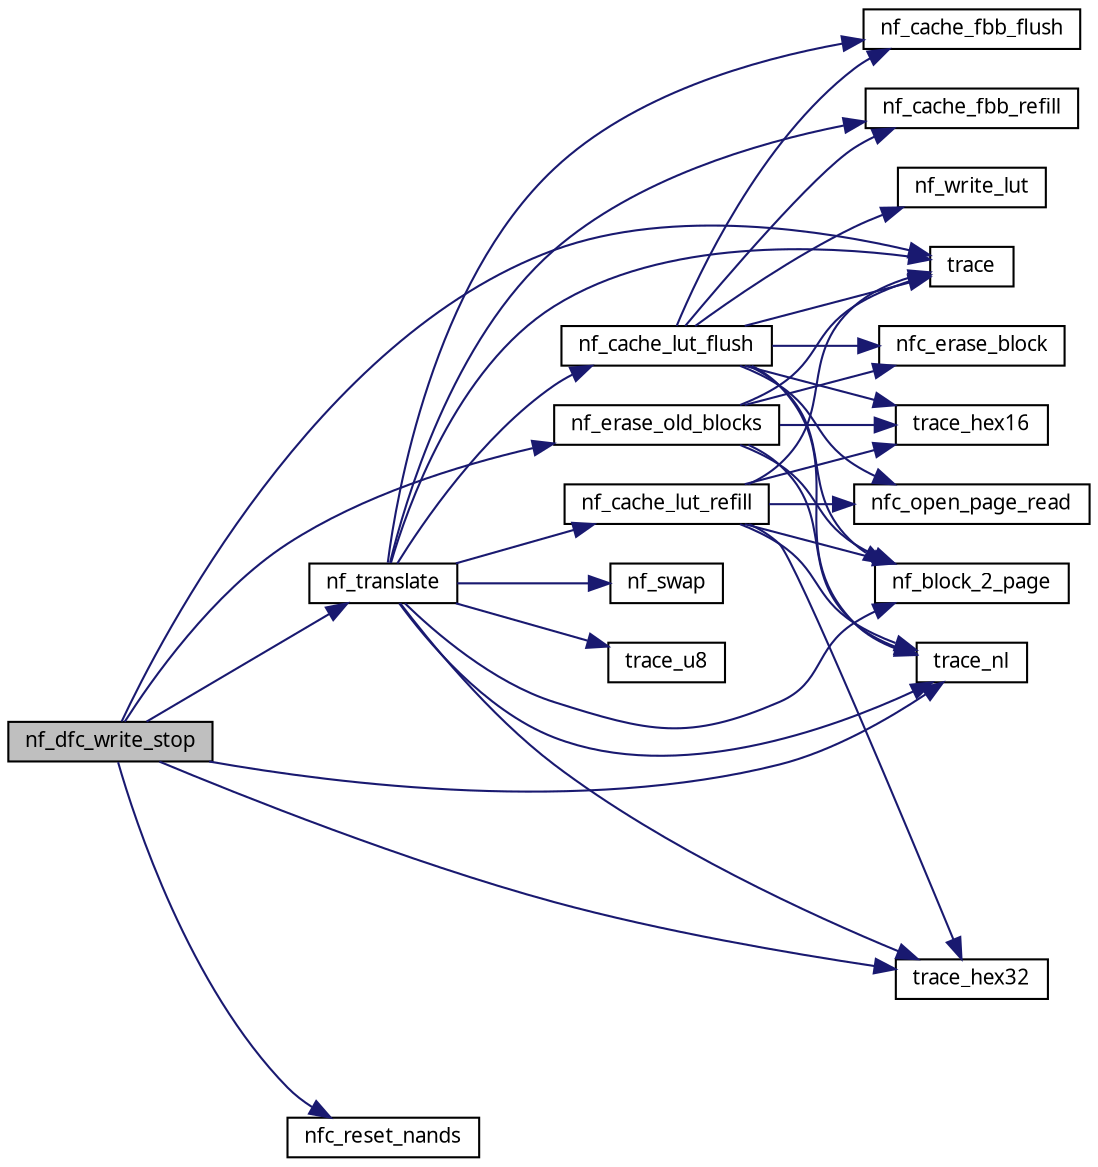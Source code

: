 digraph G
{
  edge [fontname="FreeSans.ttf",fontsize=10,labelfontname="FreeSans.ttf",labelfontsize=10];
  node [fontname="FreeSans.ttf",fontsize=10,shape=record];
  rankdir=LR;
  Node1 [label="nf_dfc_write_stop",height=0.2,width=0.4,color="black", fillcolor="grey75", style="filled" fontcolor="black"];
  Node1 -> Node2 [color="midnightblue",fontsize=10,style="solid",fontname="FreeSans.ttf"];
  Node2 [label="nf_erase_old_blocks",height=0.2,width=0.4,color="black", fillcolor="white", style="filled",URL="$a00062.html#2c6a8d4ffdfab1c8062c4909cf19c563",tooltip="Erase the source blocks."];
  Node2 -> Node3 [color="midnightblue",fontsize=10,style="solid",fontname="FreeSans.ttf"];
  Node3 [label="nf_block_2_page",height=0.2,width=0.4,color="black", fillcolor="white", style="filled",URL="$a00062.html#f713bee0ed464d2bfa6876cd9d4ef296"];
  Node2 -> Node4 [color="midnightblue",fontsize=10,style="solid",fontname="FreeSans.ttf"];
  Node4 [label="nfc_erase_block",height=0.2,width=0.4,color="black", fillcolor="white", style="filled",URL="$a00060.html#4a7f7eed66f5eb678e4a96ae5dc32486",tooltip="Erases a block."];
  Node2 -> Node5 [color="midnightblue",fontsize=10,style="solid",fontname="FreeSans.ttf"];
  Node5 [label="trace",height=0.2,width=0.4,color="black", fillcolor="white", style="filled",URL="$a00043.html#33937de27cd71c4dab3027caaae4fdf9",tooltip="Fonction used for send a texte on OCD/Serial Debug Interface."];
  Node2 -> Node6 [color="midnightblue",fontsize=10,style="solid",fontname="FreeSans.ttf"];
  Node6 [label="trace_hex16",height=0.2,width=0.4,color="black", fillcolor="white", style="filled",URL="$a00043.html#b2fa7a964f1f12c6d41357ac95c452a9"];
  Node2 -> Node7 [color="midnightblue",fontsize=10,style="solid",fontname="FreeSans.ttf"];
  Node7 [label="trace_nl",height=0.2,width=0.4,color="black", fillcolor="white", style="filled",URL="$a00043.html#9b606c2b7ffbe1b46600f9719fc6caa6"];
  Node1 -> Node8 [color="midnightblue",fontsize=10,style="solid",fontname="FreeSans.ttf"];
  Node8 [label="nf_translate",height=0.2,width=0.4,color="black", fillcolor="white", style="filled",URL="$a00062.html#4a1dd64acf67b8ab91e9ea1c0b976c4f",tooltip="Translate a logical sector to physical parameters."];
  Node8 -> Node3 [color="midnightblue",fontsize=10,style="solid",fontname="FreeSans.ttf"];
  Node8 -> Node9 [color="midnightblue",fontsize=10,style="solid",fontname="FreeSans.ttf"];
  Node9 [label="nf_cache_fbb_flush",height=0.2,width=0.4,color="black", fillcolor="white", style="filled",URL="$a00062.html#4eb467f47ee05e8b863e8da657db4c2f",tooltip="Flushes the FBB cache into a new FBB entry."];
  Node8 -> Node10 [color="midnightblue",fontsize=10,style="solid",fontname="FreeSans.ttf"];
  Node10 [label="nf_cache_fbb_refill",height=0.2,width=0.4,color="black", fillcolor="white", style="filled",URL="$a00062.html#524dde7169bece3f9ce79e1c56d7412b",tooltip="Reload the FBB cache memory, starting from 0."];
  Node8 -> Node11 [color="midnightblue",fontsize=10,style="solid",fontname="FreeSans.ttf"];
  Node11 [label="nf_cache_lut_flush",height=0.2,width=0.4,color="black", fillcolor="white", style="filled",URL="$a00062.html#c029fba5c62db088a077b69802d61f91",tooltip="Flushes the LUT cache into a new LUT entry."];
  Node11 -> Node3 [color="midnightblue",fontsize=10,style="solid",fontname="FreeSans.ttf"];
  Node11 -> Node9 [color="midnightblue",fontsize=10,style="solid",fontname="FreeSans.ttf"];
  Node11 -> Node10 [color="midnightblue",fontsize=10,style="solid",fontname="FreeSans.ttf"];
  Node11 -> Node12 [color="midnightblue",fontsize=10,style="solid",fontname="FreeSans.ttf"];
  Node12 [label="nf_write_lut",height=0.2,width=0.4,color="black", fillcolor="white", style="filled",URL="$a00062.html#4033ef04a3cbd39dc9d6071c6d7c2a9b",tooltip="Writes a LUT in memory from a buffer."];
  Node11 -> Node4 [color="midnightblue",fontsize=10,style="solid",fontname="FreeSans.ttf"];
  Node11 -> Node13 [color="midnightblue",fontsize=10,style="solid",fontname="FreeSans.ttf"];
  Node13 [label="nfc_open_page_read",height=0.2,width=0.4,color="black", fillcolor="white", style="filled",URL="$a00060.html#a0a322a0237ff247248591adb2b10fab",tooltip="Opens a page for read."];
  Node11 -> Node5 [color="midnightblue",fontsize=10,style="solid",fontname="FreeSans.ttf"];
  Node11 -> Node6 [color="midnightblue",fontsize=10,style="solid",fontname="FreeSans.ttf"];
  Node11 -> Node7 [color="midnightblue",fontsize=10,style="solid",fontname="FreeSans.ttf"];
  Node8 -> Node14 [color="midnightblue",fontsize=10,style="solid",fontname="FreeSans.ttf"];
  Node14 [label="nf_cache_lut_refill",height=0.2,width=0.4,color="black", fillcolor="white", style="filled",URL="$a00062.html#a41b7176d88738a2110b2f2e840f73ac",tooltip="Reload the LUT cache memory, starting from the specified logical block number given..."];
  Node14 -> Node3 [color="midnightblue",fontsize=10,style="solid",fontname="FreeSans.ttf"];
  Node14 -> Node13 [color="midnightblue",fontsize=10,style="solid",fontname="FreeSans.ttf"];
  Node14 -> Node5 [color="midnightblue",fontsize=10,style="solid",fontname="FreeSans.ttf"];
  Node14 -> Node6 [color="midnightblue",fontsize=10,style="solid",fontname="FreeSans.ttf"];
  Node14 -> Node15 [color="midnightblue",fontsize=10,style="solid",fontname="FreeSans.ttf"];
  Node15 [label="trace_hex32",height=0.2,width=0.4,color="black", fillcolor="white", style="filled",URL="$a00043.html#1f752dbcd0990c4943d2a3e6cb757748"];
  Node14 -> Node7 [color="midnightblue",fontsize=10,style="solid",fontname="FreeSans.ttf"];
  Node8 -> Node16 [color="midnightblue",fontsize=10,style="solid",fontname="FreeSans.ttf"];
  Node16 [label="nf_swap",height=0.2,width=0.4,color="black", fillcolor="white", style="filled",URL="$a00062.html#1a579e74d337851734361358c99c603e",tooltip="Swap 2 blocks from the LUT and the FBB."];
  Node8 -> Node5 [color="midnightblue",fontsize=10,style="solid",fontname="FreeSans.ttf"];
  Node8 -> Node15 [color="midnightblue",fontsize=10,style="solid",fontname="FreeSans.ttf"];
  Node8 -> Node7 [color="midnightblue",fontsize=10,style="solid",fontname="FreeSans.ttf"];
  Node8 -> Node17 [color="midnightblue",fontsize=10,style="solid",fontname="FreeSans.ttf"];
  Node17 [label="trace_u8",height=0.2,width=0.4,color="black", fillcolor="white", style="filled",URL="$a00043.html#d4bede103a48a856e8360af858be6c7a",tooltip="Fonction used to display a byte value in the decimal form on OCD/Serial Debug Interface..."];
  Node1 -> Node18 [color="midnightblue",fontsize=10,style="solid",fontname="FreeSans.ttf"];
  Node18 [label="nfc_reset_nands",height=0.2,width=0.4,color="black", fillcolor="white", style="filled",URL="$a00060.html#ec96d29ad256f2dfc2ebfceddf08d6a9",tooltip="Reset all the NF devices."];
  Node1 -> Node5 [color="midnightblue",fontsize=10,style="solid",fontname="FreeSans.ttf"];
  Node1 -> Node15 [color="midnightblue",fontsize=10,style="solid",fontname="FreeSans.ttf"];
  Node1 -> Node7 [color="midnightblue",fontsize=10,style="solid",fontname="FreeSans.ttf"];
}
